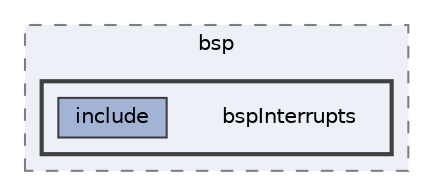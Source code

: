 digraph "bspInterrupts"
{
 // LATEX_PDF_SIZE
  bgcolor="transparent";
  edge [fontname=Helvetica,fontsize=10,labelfontname=Helvetica,labelfontsize=10];
  node [fontname=Helvetica,fontsize=10,shape=box,height=0.2,width=0.4];
  compound=true
  subgraph clusterdir_70b6acf33ea3d9d20b9a05167e468f83 {
    graph [ bgcolor="#edf0f7", pencolor="grey50", label="bsp", fontname=Helvetica,fontsize=10 style="filled,dashed", URL="dir_70b6acf33ea3d9d20b9a05167e468f83.html",tooltip=""]
  subgraph clusterdir_8ae1b09a5bec16ca625dbf0fb0928d0b {
    graph [ bgcolor="#edf0f7", pencolor="grey25", label="", fontname=Helvetica,fontsize=10 style="filled,bold", URL="dir_8ae1b09a5bec16ca625dbf0fb0928d0b.html",tooltip=""]
    dir_8ae1b09a5bec16ca625dbf0fb0928d0b [shape=plaintext, label="bspInterrupts"];
  dir_c24ac11e3dcc94c62a875565ada10351 [label="include", fillcolor="#a2b4d6", color="grey25", style="filled", URL="dir_c24ac11e3dcc94c62a875565ada10351.html",tooltip=""];
  }
  }
}

